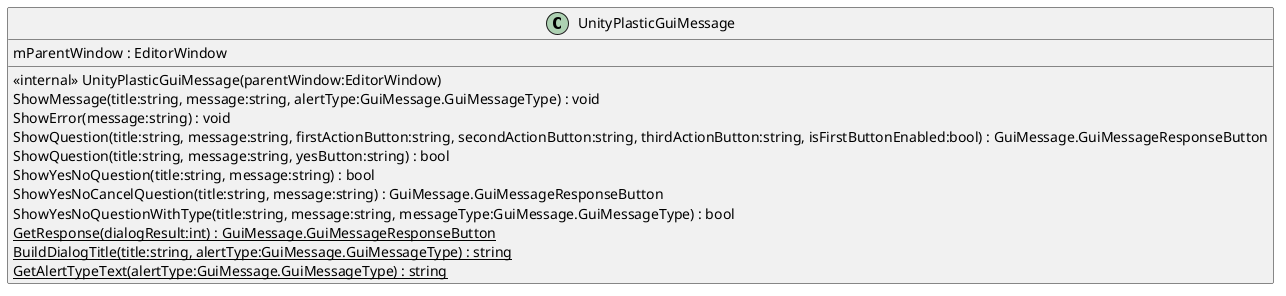 @startuml
class UnityPlasticGuiMessage {
    <<internal>> UnityPlasticGuiMessage(parentWindow:EditorWindow)
    ShowMessage(title:string, message:string, alertType:GuiMessage.GuiMessageType) : void
    ShowError(message:string) : void
    ShowQuestion(title:string, message:string, firstActionButton:string, secondActionButton:string, thirdActionButton:string, isFirstButtonEnabled:bool) : GuiMessage.GuiMessageResponseButton
    ShowQuestion(title:string, message:string, yesButton:string) : bool
    ShowYesNoQuestion(title:string, message:string) : bool
    ShowYesNoCancelQuestion(title:string, message:string) : GuiMessage.GuiMessageResponseButton
    ShowYesNoQuestionWithType(title:string, message:string, messageType:GuiMessage.GuiMessageType) : bool
    {static} GetResponse(dialogResult:int) : GuiMessage.GuiMessageResponseButton
    {static} BuildDialogTitle(title:string, alertType:GuiMessage.GuiMessageType) : string
    {static} GetAlertTypeText(alertType:GuiMessage.GuiMessageType) : string
    mParentWindow : EditorWindow
}
@enduml

